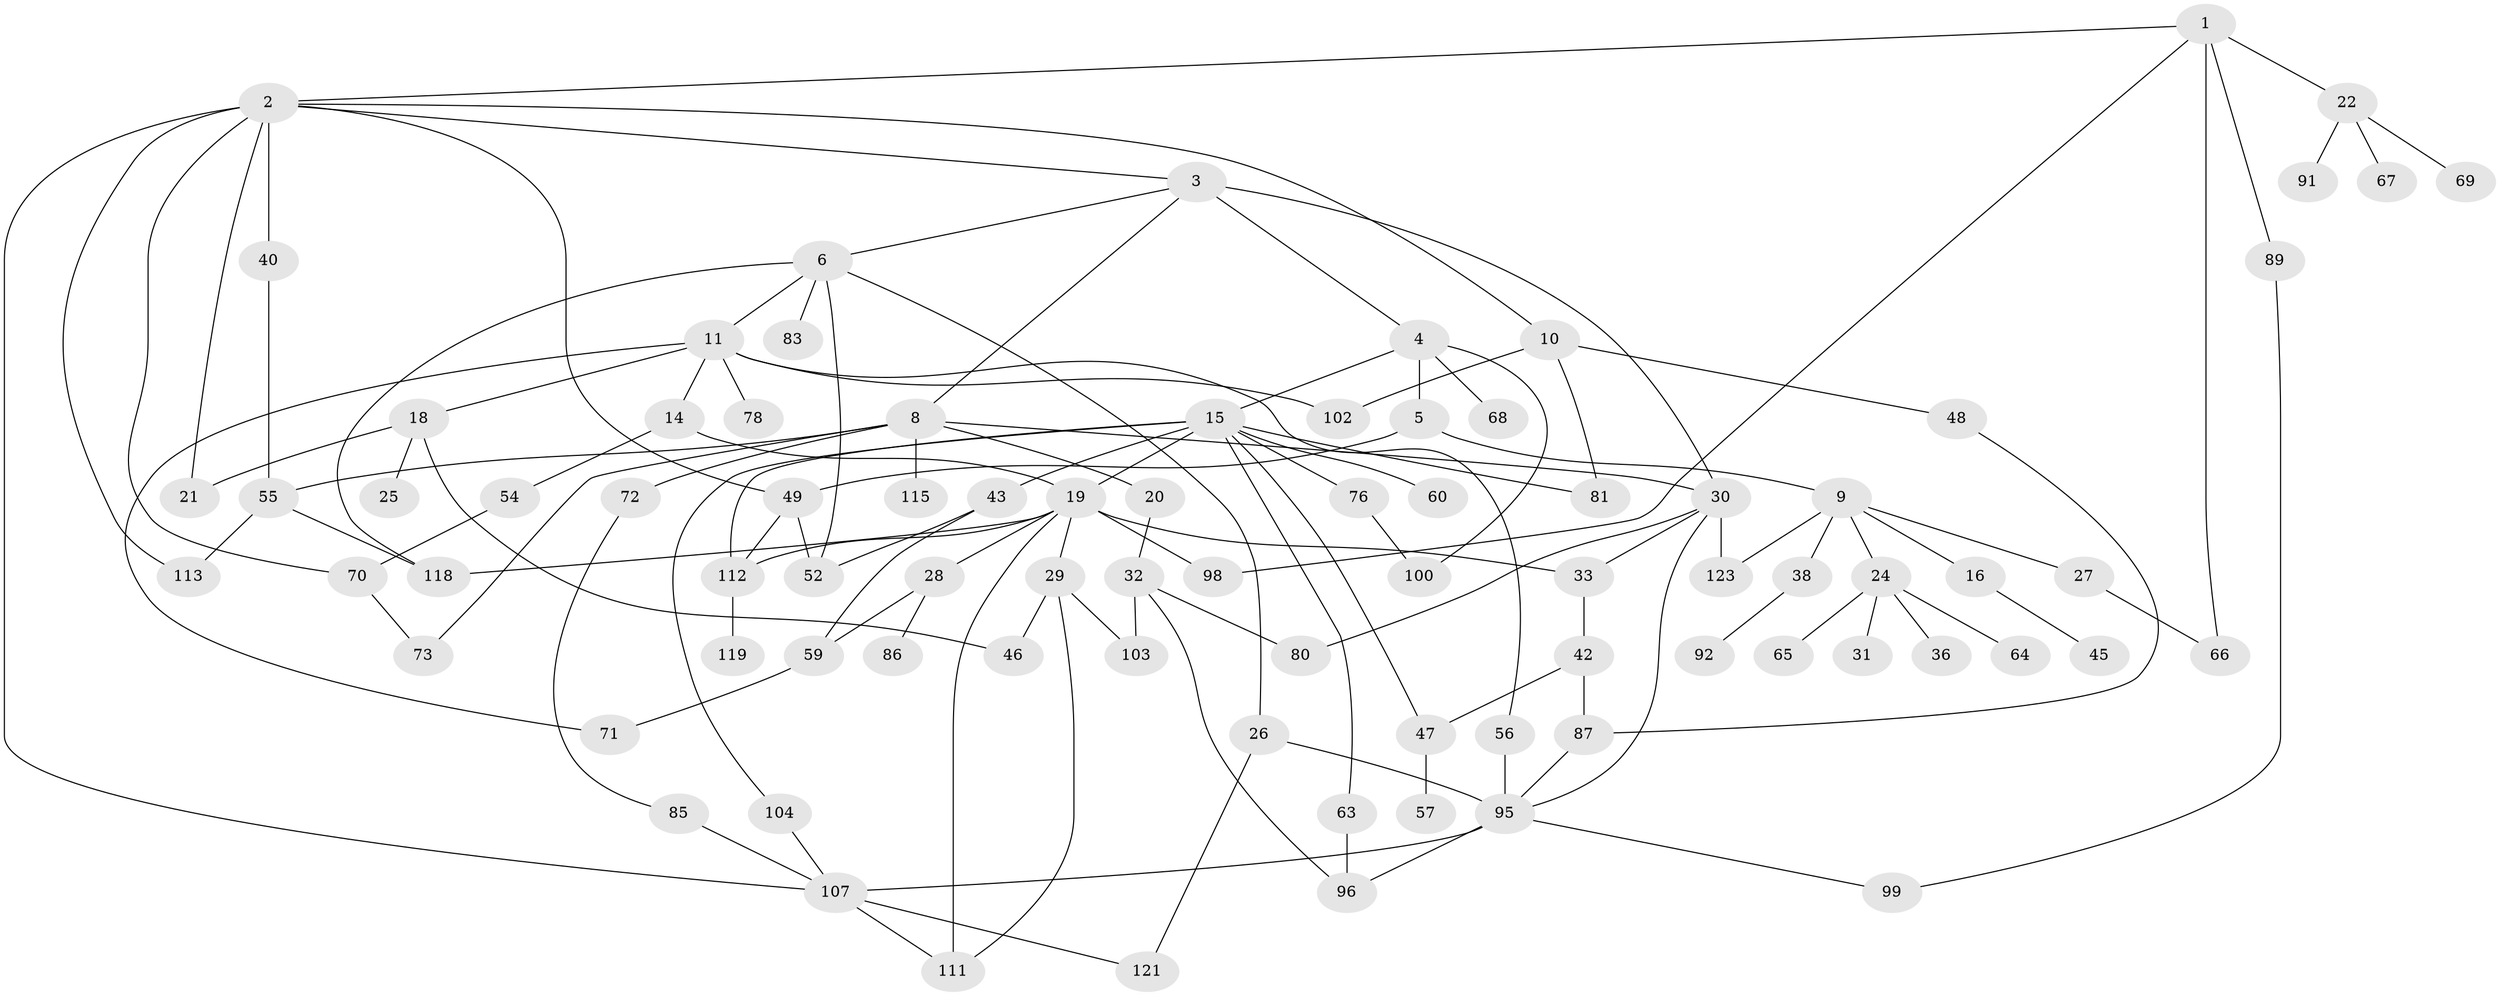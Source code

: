 // original degree distribution, {5: 0.06504065040650407, 9: 0.008130081300813009, 3: 0.17886178861788618, 4: 0.07317073170731707, 2: 0.43902439024390244, 6: 0.04878048780487805, 1: 0.17886178861788618, 7: 0.008130081300813009}
// Generated by graph-tools (version 1.1) at 2025/10/02/27/25 16:10:53]
// undirected, 84 vertices, 123 edges
graph export_dot {
graph [start="1"]
  node [color=gray90,style=filled];
  1 [super="+75"];
  2 [super="+51"];
  3 [super="+7"];
  4 [super="+34"];
  5;
  6 [super="+12"];
  8 [super="+13"];
  9 [super="+41"];
  10 [super="+17"];
  11 [super="+58"];
  14;
  15 [super="+37"];
  16;
  18 [super="+23"];
  19 [super="+39"];
  20;
  21 [super="+105"];
  22 [super="+84"];
  24 [super="+35"];
  25 [super="+122"];
  26;
  27;
  28 [super="+93"];
  29 [super="+50"];
  30 [super="+110"];
  31;
  32 [super="+106"];
  33 [super="+77"];
  36;
  38;
  40;
  42 [super="+44"];
  43 [super="+97"];
  45 [super="+120"];
  46 [super="+61"];
  47 [super="+53"];
  48;
  49 [super="+74"];
  52;
  54 [super="+94"];
  55 [super="+62"];
  56 [super="+90"];
  57;
  59;
  60 [super="+79"];
  63;
  64;
  65;
  66 [super="+88"];
  67;
  68;
  69 [super="+82"];
  70;
  71 [super="+114"];
  72;
  73;
  76;
  78;
  80;
  81;
  83;
  85;
  86;
  87;
  89 [super="+101"];
  91;
  92;
  95 [super="+108"];
  96;
  98;
  99;
  100;
  102;
  103;
  104 [super="+117"];
  107 [super="+109"];
  111;
  112 [super="+116"];
  113;
  115;
  118;
  119;
  121;
  123;
  1 -- 2;
  1 -- 22;
  1 -- 98;
  1 -- 66;
  1 -- 89;
  2 -- 3;
  2 -- 10;
  2 -- 21;
  2 -- 40;
  2 -- 49;
  2 -- 113;
  2 -- 107;
  2 -- 70;
  3 -- 4;
  3 -- 6;
  3 -- 8;
  3 -- 30;
  4 -- 5;
  4 -- 15;
  4 -- 68;
  4 -- 100;
  5 -- 9;
  5 -- 49;
  6 -- 11;
  6 -- 83;
  6 -- 26;
  6 -- 118;
  6 -- 52;
  8 -- 20;
  8 -- 73;
  8 -- 30;
  8 -- 115;
  8 -- 72;
  8 -- 55;
  9 -- 16;
  9 -- 24;
  9 -- 27;
  9 -- 38;
  9 -- 123;
  10 -- 48;
  10 -- 81;
  10 -- 102;
  11 -- 14;
  11 -- 18;
  11 -- 56;
  11 -- 78;
  11 -- 102;
  11 -- 71;
  14 -- 19;
  14 -- 54;
  15 -- 63;
  15 -- 76;
  15 -- 104;
  15 -- 112;
  15 -- 81;
  15 -- 19;
  15 -- 43;
  15 -- 60;
  15 -- 47;
  16 -- 45;
  18 -- 25;
  18 -- 46;
  18 -- 21;
  19 -- 28;
  19 -- 29;
  19 -- 118;
  19 -- 112;
  19 -- 33;
  19 -- 98;
  19 -- 111;
  20 -- 32;
  22 -- 67;
  22 -- 69;
  22 -- 91;
  24 -- 31;
  24 -- 64;
  24 -- 65;
  24 -- 36;
  26 -- 121;
  26 -- 95;
  27 -- 66;
  28 -- 86;
  28 -- 59;
  29 -- 103;
  29 -- 111;
  29 -- 46;
  30 -- 33;
  30 -- 95;
  30 -- 80;
  30 -- 123;
  32 -- 80;
  32 -- 96;
  32 -- 103;
  33 -- 42;
  38 -- 92;
  40 -- 55;
  42 -- 47;
  42 -- 87;
  43 -- 59;
  43 -- 52;
  47 -- 57;
  48 -- 87;
  49 -- 52;
  49 -- 112;
  54 -- 70;
  55 -- 113;
  55 -- 118;
  56 -- 95;
  59 -- 71;
  63 -- 96;
  70 -- 73;
  72 -- 85;
  76 -- 100;
  85 -- 107;
  87 -- 95;
  89 -- 99;
  95 -- 99;
  95 -- 96;
  95 -- 107;
  104 -- 107;
  107 -- 121;
  107 -- 111;
  112 -- 119;
}
